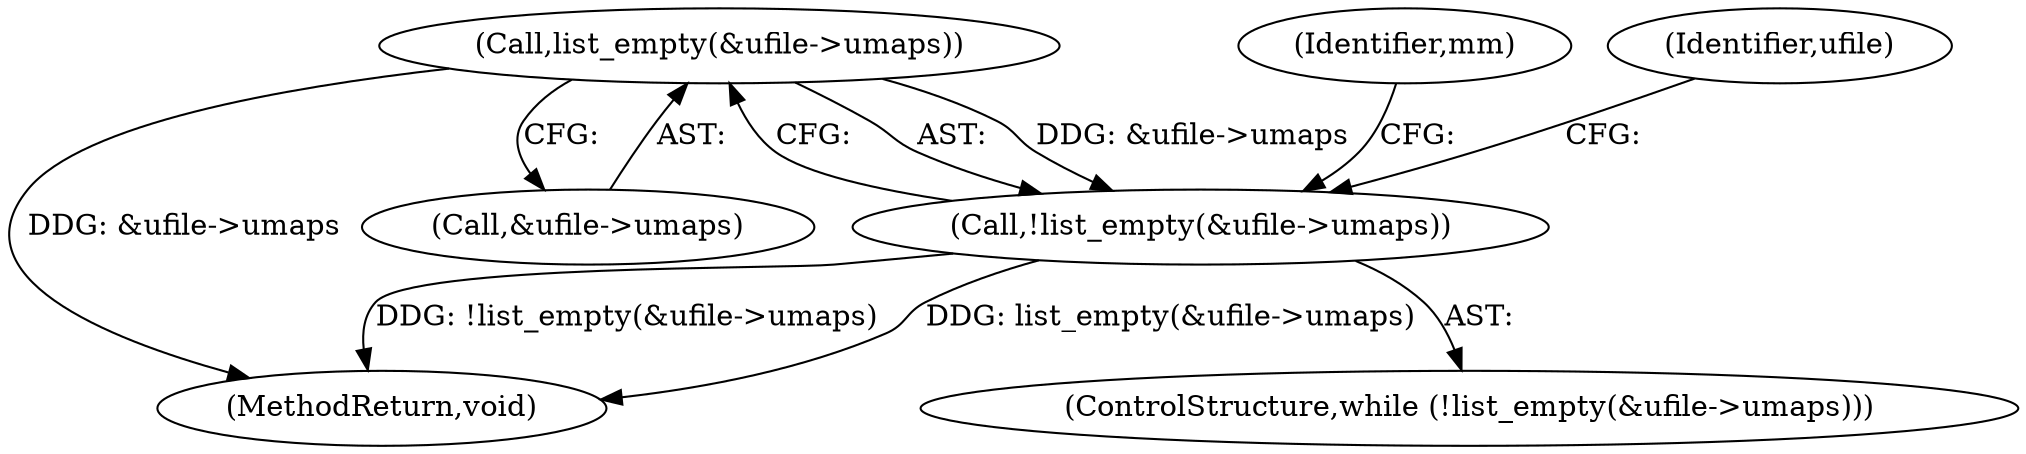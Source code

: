 digraph "0_linux_04f5866e41fb70690e28397487d8bd8eea7d712a@pointer" {
"1000126" [label="(Call,list_empty(&ufile->umaps))"];
"1000125" [label="(Call,!list_empty(&ufile->umaps))"];
"1000134" [label="(Identifier,mm)"];
"1000234" [label="(MethodReturn,void)"];
"1000127" [label="(Call,&ufile->umaps)"];
"1000125" [label="(Call,!list_empty(&ufile->umaps))"];
"1000124" [label="(ControlStructure,while (!list_empty(&ufile->umaps)))"];
"1000126" [label="(Call,list_empty(&ufile->umaps))"];
"1000161" [label="(Identifier,ufile)"];
"1000126" -> "1000125"  [label="AST: "];
"1000126" -> "1000127"  [label="CFG: "];
"1000127" -> "1000126"  [label="AST: "];
"1000125" -> "1000126"  [label="CFG: "];
"1000126" -> "1000234"  [label="DDG: &ufile->umaps"];
"1000126" -> "1000125"  [label="DDG: &ufile->umaps"];
"1000125" -> "1000124"  [label="AST: "];
"1000134" -> "1000125"  [label="CFG: "];
"1000161" -> "1000125"  [label="CFG: "];
"1000125" -> "1000234"  [label="DDG: list_empty(&ufile->umaps)"];
"1000125" -> "1000234"  [label="DDG: !list_empty(&ufile->umaps)"];
}
